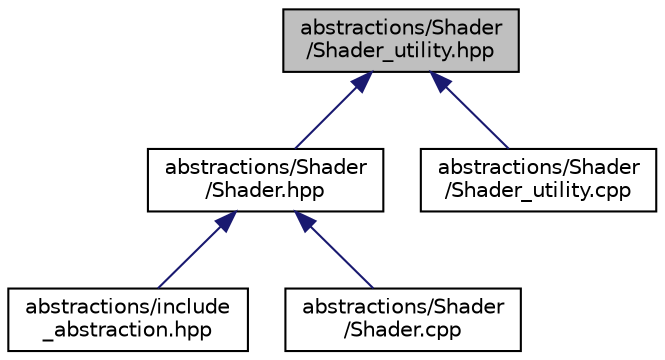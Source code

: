 digraph "abstractions/Shader/Shader_utility.hpp"
{
 // LATEX_PDF_SIZE
  edge [fontname="Helvetica",fontsize="10",labelfontname="Helvetica",labelfontsize="10"];
  node [fontname="Helvetica",fontsize="10",shape=record];
  Node1 [label="abstractions/Shader\l/Shader_utility.hpp",height=0.2,width=0.4,color="black", fillcolor="grey75", style="filled", fontcolor="black",tooltip=" "];
  Node1 -> Node2 [dir="back",color="midnightblue",fontsize="10",style="solid",fontname="Helvetica"];
  Node2 [label="abstractions/Shader\l/Shader.hpp",height=0.2,width=0.4,color="black", fillcolor="white", style="filled",URL="$Shader_8hpp.html",tooltip=" "];
  Node2 -> Node3 [dir="back",color="midnightblue",fontsize="10",style="solid",fontname="Helvetica"];
  Node3 [label="abstractions/include\l_abstraction.hpp",height=0.2,width=0.4,color="black", fillcolor="white", style="filled",URL="$include__abstraction_8hpp.html",tooltip=" "];
  Node2 -> Node4 [dir="back",color="midnightblue",fontsize="10",style="solid",fontname="Helvetica"];
  Node4 [label="abstractions/Shader\l/Shader.cpp",height=0.2,width=0.4,color="black", fillcolor="white", style="filled",URL="$Shader_8cpp.html",tooltip=" "];
  Node1 -> Node5 [dir="back",color="midnightblue",fontsize="10",style="solid",fontname="Helvetica"];
  Node5 [label="abstractions/Shader\l/Shader_utility.cpp",height=0.2,width=0.4,color="black", fillcolor="white", style="filled",URL="$Shader__utility_8cpp.html",tooltip=" "];
}
